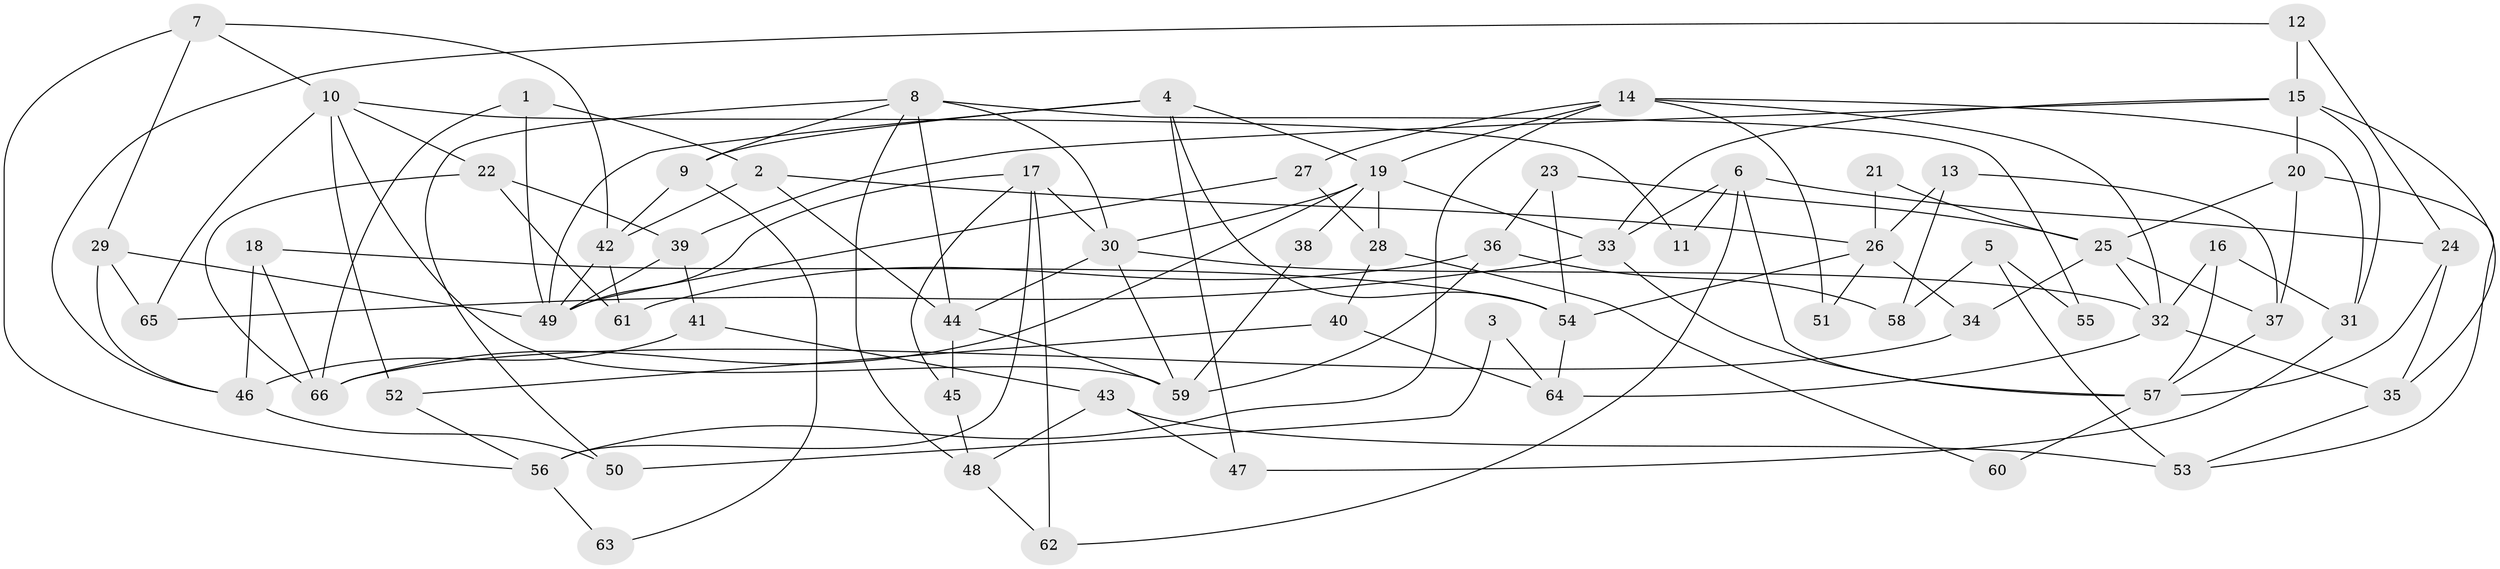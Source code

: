 // coarse degree distribution, {10: 0.030303030303030304, 8: 0.09090909090909091, 5: 0.18181818181818182, 4: 0.06060606060606061, 6: 0.09090909090909091, 2: 0.18181818181818182, 11: 0.030303030303030304, 9: 0.030303030303030304, 7: 0.09090909090909091, 3: 0.21212121212121213}
// Generated by graph-tools (version 1.1) at 2025/50/03/04/25 22:50:59]
// undirected, 66 vertices, 132 edges
graph export_dot {
  node [color=gray90,style=filled];
  1;
  2;
  3;
  4;
  5;
  6;
  7;
  8;
  9;
  10;
  11;
  12;
  13;
  14;
  15;
  16;
  17;
  18;
  19;
  20;
  21;
  22;
  23;
  24;
  25;
  26;
  27;
  28;
  29;
  30;
  31;
  32;
  33;
  34;
  35;
  36;
  37;
  38;
  39;
  40;
  41;
  42;
  43;
  44;
  45;
  46;
  47;
  48;
  49;
  50;
  51;
  52;
  53;
  54;
  55;
  56;
  57;
  58;
  59;
  60;
  61;
  62;
  63;
  64;
  65;
  66;
  1 -- 66;
  1 -- 49;
  1 -- 2;
  2 -- 44;
  2 -- 26;
  2 -- 42;
  3 -- 64;
  3 -- 50;
  4 -- 19;
  4 -- 9;
  4 -- 47;
  4 -- 49;
  4 -- 54;
  5 -- 58;
  5 -- 53;
  5 -- 55;
  6 -- 24;
  6 -- 33;
  6 -- 11;
  6 -- 57;
  6 -- 62;
  7 -- 56;
  7 -- 10;
  7 -- 29;
  7 -- 42;
  8 -- 44;
  8 -- 48;
  8 -- 9;
  8 -- 30;
  8 -- 50;
  8 -- 55;
  9 -- 42;
  9 -- 63;
  10 -- 59;
  10 -- 65;
  10 -- 11;
  10 -- 22;
  10 -- 52;
  12 -- 24;
  12 -- 15;
  12 -- 46;
  13 -- 26;
  13 -- 37;
  13 -- 58;
  14 -- 32;
  14 -- 19;
  14 -- 27;
  14 -- 31;
  14 -- 51;
  14 -- 56;
  15 -- 39;
  15 -- 20;
  15 -- 31;
  15 -- 33;
  15 -- 35;
  16 -- 31;
  16 -- 32;
  16 -- 57;
  17 -- 49;
  17 -- 30;
  17 -- 45;
  17 -- 56;
  17 -- 62;
  18 -- 66;
  18 -- 46;
  18 -- 54;
  19 -- 33;
  19 -- 30;
  19 -- 28;
  19 -- 38;
  19 -- 66;
  20 -- 25;
  20 -- 37;
  20 -- 53;
  21 -- 25;
  21 -- 26;
  22 -- 39;
  22 -- 61;
  22 -- 66;
  23 -- 54;
  23 -- 25;
  23 -- 36;
  24 -- 35;
  24 -- 57;
  25 -- 32;
  25 -- 34;
  25 -- 37;
  26 -- 54;
  26 -- 34;
  26 -- 51;
  27 -- 49;
  27 -- 28;
  28 -- 40;
  28 -- 60;
  29 -- 49;
  29 -- 46;
  29 -- 65;
  30 -- 32;
  30 -- 44;
  30 -- 59;
  31 -- 47;
  32 -- 64;
  32 -- 35;
  33 -- 57;
  33 -- 65;
  34 -- 66;
  35 -- 53;
  36 -- 61;
  36 -- 58;
  36 -- 59;
  37 -- 57;
  38 -- 59;
  39 -- 41;
  39 -- 49;
  40 -- 52;
  40 -- 64;
  41 -- 46;
  41 -- 43;
  42 -- 49;
  42 -- 61;
  43 -- 48;
  43 -- 47;
  43 -- 53;
  44 -- 59;
  44 -- 45;
  45 -- 48;
  46 -- 50;
  48 -- 62;
  52 -- 56;
  54 -- 64;
  56 -- 63;
  57 -- 60;
}
